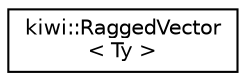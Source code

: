 digraph "Graphical Class Hierarchy"
{
 // LATEX_PDF_SIZE
  edge [fontname="Helvetica",fontsize="10",labelfontname="Helvetica",labelfontsize="10"];
  node [fontname="Helvetica",fontsize="10",shape=record];
  rankdir="LR";
  Node0 [label="kiwi::RaggedVector\l\< Ty \>",height=0.2,width=0.4,color="black", fillcolor="white", style="filled",URL="$classkiwi_1_1RaggedVector.html",tooltip=" "];
}
